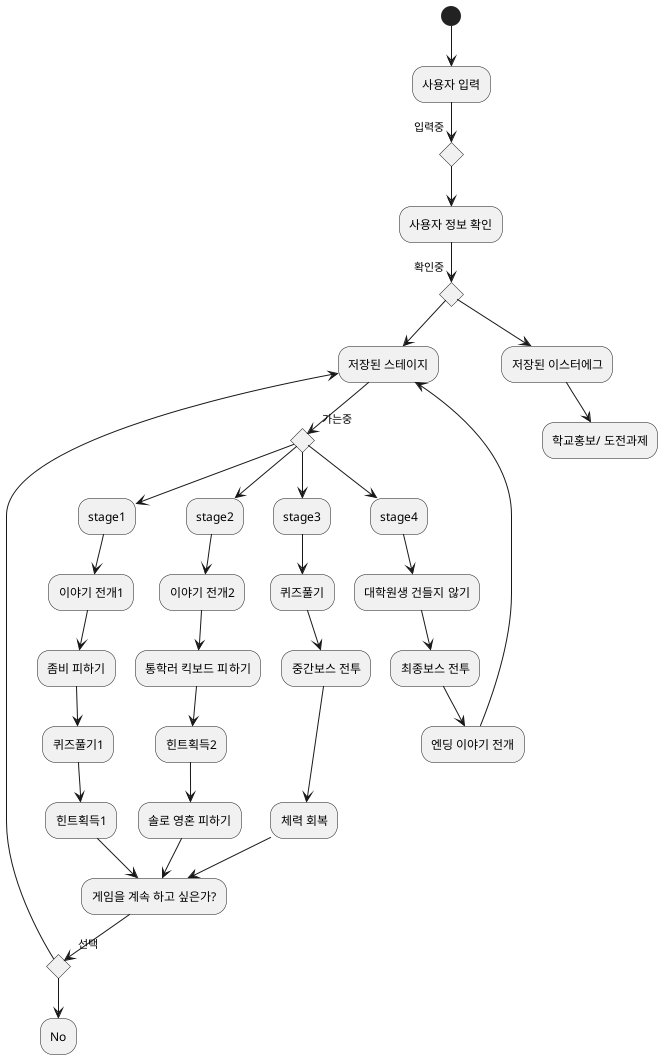 @startuml
(*) --> "사용자 입력" 
if "입력중" then
-->"사용자 정보 확인"
if "확인중" then
-->"저장된 스테이지"
if "가는중"then
 --> "stage1"
-->"이야기 전개1"
-->"좀비 피하기"
-->"퀴즈풀기1"
-->"힌트획득1"
-->"게임을 계속 하고 싶은가?"
else 
-->"stage2"
-->"이야기 전개2"
-->"통학러 킥보드 피하기"
-->"힌트획득2"
-->"솔로 영혼 피하기"
-->"게임을 계속 하고 싶은가?"
else 
-->"stage3"
-->"퀴즈풀기"
-->"중간보스 전투"
-->"체력 회복"
-->"게임을 계속 하고 싶은가?"
if "선택" then
-left->"저장된 스테이지"
else
-->"No"
endif

else 
-->"stage4"
-->"대학원생 건들지 않기"
-->"최종보스 전투"
-->"엔딩 이야기 전개"
-->"저장된 스테이지"

endif

  else
 --> "저장된 이스터에그"
 --> "학교홍보/ 도전과제"

@enduml